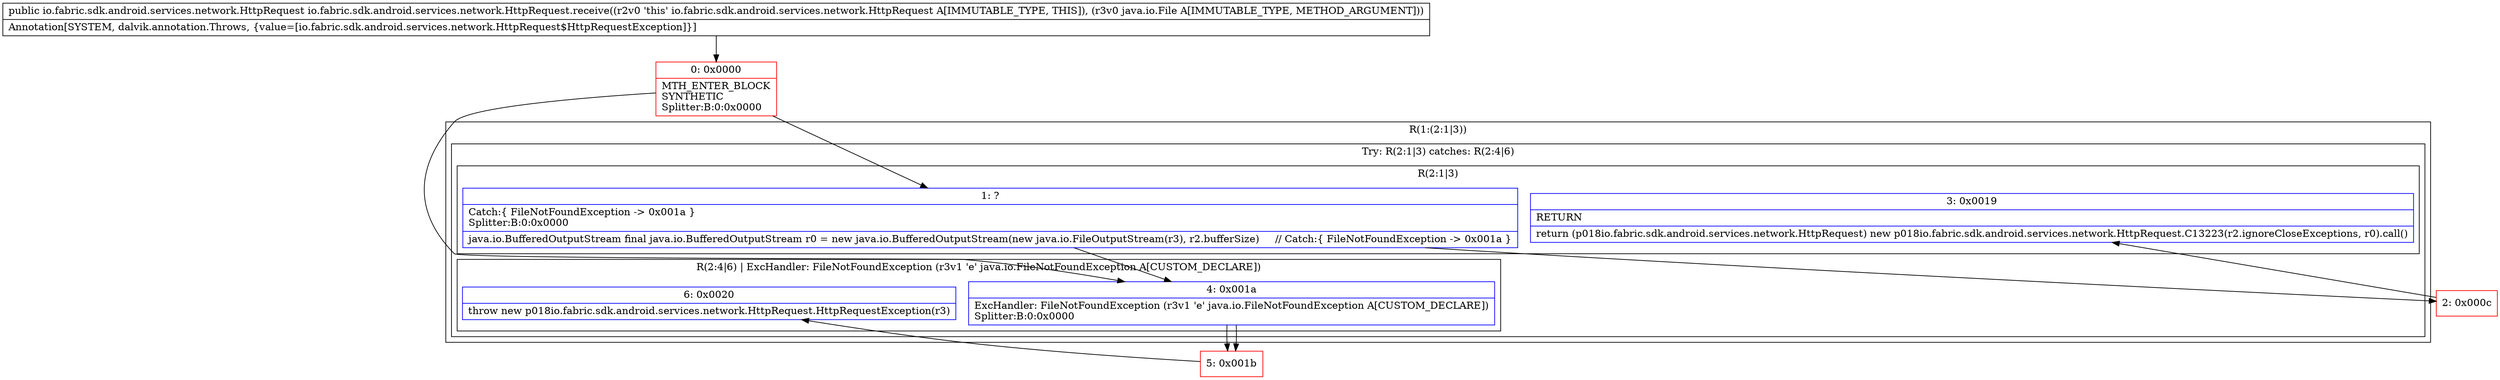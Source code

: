 digraph "CFG forio.fabric.sdk.android.services.network.HttpRequest.receive(Ljava\/io\/File;)Lio\/fabric\/sdk\/android\/services\/network\/HttpRequest;" {
subgraph cluster_Region_1034628134 {
label = "R(1:(2:1|3))";
node [shape=record,color=blue];
subgraph cluster_TryCatchRegion_1344163728 {
label = "Try: R(2:1|3) catches: R(2:4|6)";
node [shape=record,color=blue];
subgraph cluster_Region_1143658566 {
label = "R(2:1|3)";
node [shape=record,color=blue];
Node_1 [shape=record,label="{1\:\ ?|Catch:\{ FileNotFoundException \-\> 0x001a \}\lSplitter:B:0:0x0000\l|java.io.BufferedOutputStream final java.io.BufferedOutputStream r0 = new java.io.BufferedOutputStream(new java.io.FileOutputStream(r3), r2.bufferSize)     \/\/ Catch:\{ FileNotFoundException \-\> 0x001a \}\l}"];
Node_3 [shape=record,label="{3\:\ 0x0019|RETURN\l|return (p018io.fabric.sdk.android.services.network.HttpRequest) new p018io.fabric.sdk.android.services.network.HttpRequest.C13223(r2.ignoreCloseExceptions, r0).call()\l}"];
}
subgraph cluster_Region_1146925703 {
label = "R(2:4|6) | ExcHandler: FileNotFoundException (r3v1 'e' java.io.FileNotFoundException A[CUSTOM_DECLARE])\l";
node [shape=record,color=blue];
Node_4 [shape=record,label="{4\:\ 0x001a|ExcHandler: FileNotFoundException (r3v1 'e' java.io.FileNotFoundException A[CUSTOM_DECLARE])\lSplitter:B:0:0x0000\l}"];
Node_6 [shape=record,label="{6\:\ 0x0020|throw new p018io.fabric.sdk.android.services.network.HttpRequest.HttpRequestException(r3)\l}"];
}
}
}
subgraph cluster_Region_1146925703 {
label = "R(2:4|6) | ExcHandler: FileNotFoundException (r3v1 'e' java.io.FileNotFoundException A[CUSTOM_DECLARE])\l";
node [shape=record,color=blue];
Node_4 [shape=record,label="{4\:\ 0x001a|ExcHandler: FileNotFoundException (r3v1 'e' java.io.FileNotFoundException A[CUSTOM_DECLARE])\lSplitter:B:0:0x0000\l}"];
Node_6 [shape=record,label="{6\:\ 0x0020|throw new p018io.fabric.sdk.android.services.network.HttpRequest.HttpRequestException(r3)\l}"];
}
Node_0 [shape=record,color=red,label="{0\:\ 0x0000|MTH_ENTER_BLOCK\lSYNTHETIC\lSplitter:B:0:0x0000\l}"];
Node_2 [shape=record,color=red,label="{2\:\ 0x000c}"];
Node_5 [shape=record,color=red,label="{5\:\ 0x001b}"];
MethodNode[shape=record,label="{public io.fabric.sdk.android.services.network.HttpRequest io.fabric.sdk.android.services.network.HttpRequest.receive((r2v0 'this' io.fabric.sdk.android.services.network.HttpRequest A[IMMUTABLE_TYPE, THIS]), (r3v0 java.io.File A[IMMUTABLE_TYPE, METHOD_ARGUMENT]))  | Annotation[SYSTEM, dalvik.annotation.Throws, \{value=[io.fabric.sdk.android.services.network.HttpRequest$HttpRequestException]\}]\l}"];
MethodNode -> Node_0;
Node_1 -> Node_2;
Node_1 -> Node_4;
Node_4 -> Node_5;
Node_4 -> Node_5;
Node_0 -> Node_1;
Node_0 -> Node_4;
Node_2 -> Node_3;
Node_5 -> Node_6;
}

